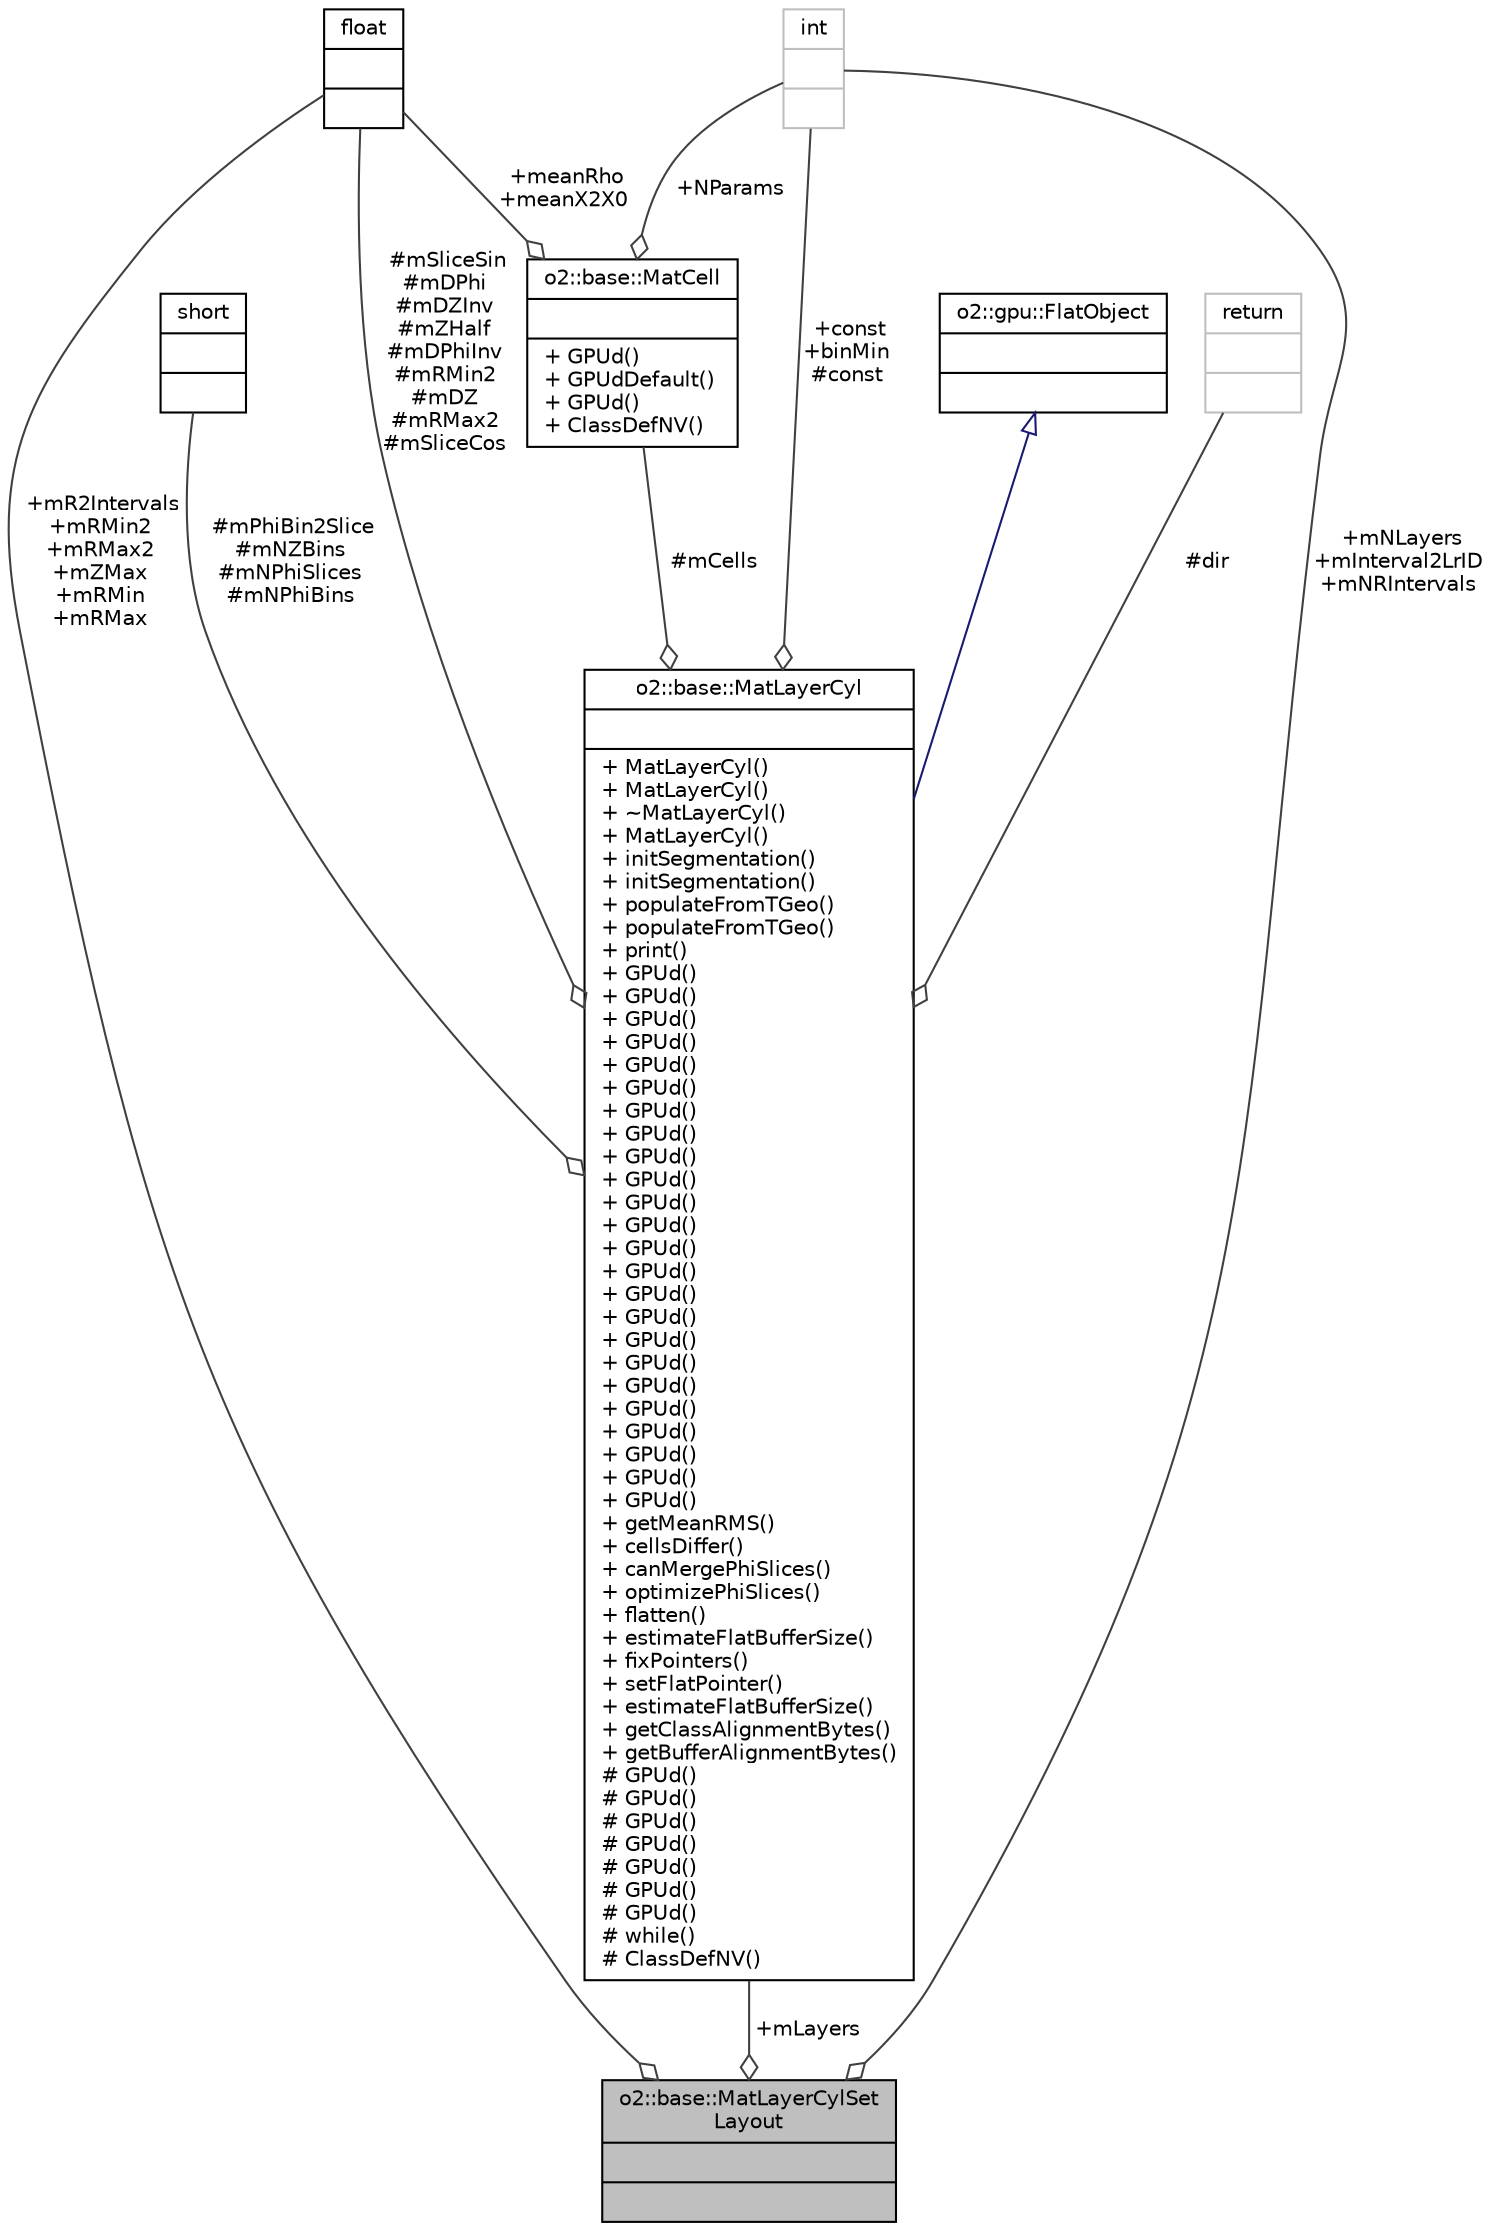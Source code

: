 digraph "o2::base::MatLayerCylSetLayout"
{
 // INTERACTIVE_SVG=YES
  bgcolor="transparent";
  edge [fontname="Helvetica",fontsize="10",labelfontname="Helvetica",labelfontsize="10"];
  node [fontname="Helvetica",fontsize="10",shape=record];
  Node1 [label="{o2::base::MatLayerCylSet\lLayout\n||}",height=0.2,width=0.4,color="black", fillcolor="grey75", style="filled", fontcolor="black"];
  Node2 -> Node1 [color="grey25",fontsize="10",style="solid",label=" +mR2Intervals\n+mRMin2\n+mRMax2\n+mZMax\n+mRMin\n+mRMax" ,arrowhead="odiamond",fontname="Helvetica"];
  Node2 [label="{float\n||}",height=0.2,width=0.4,color="black",URL="$d4/dc3/classfloat.html"];
  Node3 -> Node1 [color="grey25",fontsize="10",style="solid",label=" +mLayers" ,arrowhead="odiamond",fontname="Helvetica"];
  Node3 [label="{o2::base::MatLayerCyl\n||+ MatLayerCyl()\l+ MatLayerCyl()\l+ ~MatLayerCyl()\l+ MatLayerCyl()\l+ initSegmentation()\l+ initSegmentation()\l+ populateFromTGeo()\l+ populateFromTGeo()\l+ print()\l+ GPUd()\l+ GPUd()\l+ GPUd()\l+ GPUd()\l+ GPUd()\l+ GPUd()\l+ GPUd()\l+ GPUd()\l+ GPUd()\l+ GPUd()\l+ GPUd()\l+ GPUd()\l+ GPUd()\l+ GPUd()\l+ GPUd()\l+ GPUd()\l+ GPUd()\l+ GPUd()\l+ GPUd()\l+ GPUd()\l+ GPUd()\l+ GPUd()\l+ GPUd()\l+ GPUd()\l+ getMeanRMS()\l+ cellsDiffer()\l+ canMergePhiSlices()\l+ optimizePhiSlices()\l+ flatten()\l+ estimateFlatBufferSize()\l+ fixPointers()\l+ setFlatPointer()\l+ estimateFlatBufferSize()\l+ getClassAlignmentBytes()\l+ getBufferAlignmentBytes()\l# GPUd()\l# GPUd()\l# GPUd()\l# GPUd()\l# GPUd()\l# GPUd()\l# GPUd()\l# while()\l# ClassDefNV()\l}",height=0.2,width=0.4,color="black",URL="$d1/de6/classo2_1_1base_1_1MatLayerCyl.html"];
  Node4 -> Node3 [dir="back",color="midnightblue",fontsize="10",style="solid",arrowtail="onormal",fontname="Helvetica"];
  Node4 [label="{o2::gpu::FlatObject\n||}",height=0.2,width=0.4,color="black",URL="$d8/db1/classo2_1_1gpu_1_1FlatObject.html"];
  Node5 -> Node3 [color="grey25",fontsize="10",style="solid",label=" #dir" ,arrowhead="odiamond",fontname="Helvetica"];
  Node5 [label="{return\n||}",height=0.2,width=0.4,color="grey75"];
  Node2 -> Node3 [color="grey25",fontsize="10",style="solid",label=" #mSliceSin\n#mDPhi\n#mDZInv\n#mZHalf\n#mDPhiInv\n#mRMin2\n#mDZ\n#mRMax2\n#mSliceCos" ,arrowhead="odiamond",fontname="Helvetica"];
  Node6 -> Node3 [color="grey25",fontsize="10",style="solid",label=" #mPhiBin2Slice\n#mNZBins\n#mNPhiSlices\n#mNPhiBins" ,arrowhead="odiamond",fontname="Helvetica"];
  Node6 [label="{short\n||}",height=0.2,width=0.4,color="black",URL="$dc/d10/classshort.html"];
  Node7 -> Node3 [color="grey25",fontsize="10",style="solid",label=" +const\n+binMin\n#const" ,arrowhead="odiamond",fontname="Helvetica"];
  Node7 [label="{int\n||}",height=0.2,width=0.4,color="grey75"];
  Node8 -> Node3 [color="grey25",fontsize="10",style="solid",label=" #mCells" ,arrowhead="odiamond",fontname="Helvetica"];
  Node8 [label="{o2::base::MatCell\n||+ GPUd()\l+ GPUdDefault()\l+ GPUd()\l+ ClassDefNV()\l}",height=0.2,width=0.4,color="black",URL="$dd/dcd/structo2_1_1base_1_1MatCell.html"];
  Node2 -> Node8 [color="grey25",fontsize="10",style="solid",label=" +meanRho\n+meanX2X0" ,arrowhead="odiamond",fontname="Helvetica"];
  Node7 -> Node8 [color="grey25",fontsize="10",style="solid",label=" +NParams" ,arrowhead="odiamond",fontname="Helvetica"];
  Node7 -> Node1 [color="grey25",fontsize="10",style="solid",label=" +mNLayers\n+mInterval2LrID\n+mNRIntervals" ,arrowhead="odiamond",fontname="Helvetica"];
}
